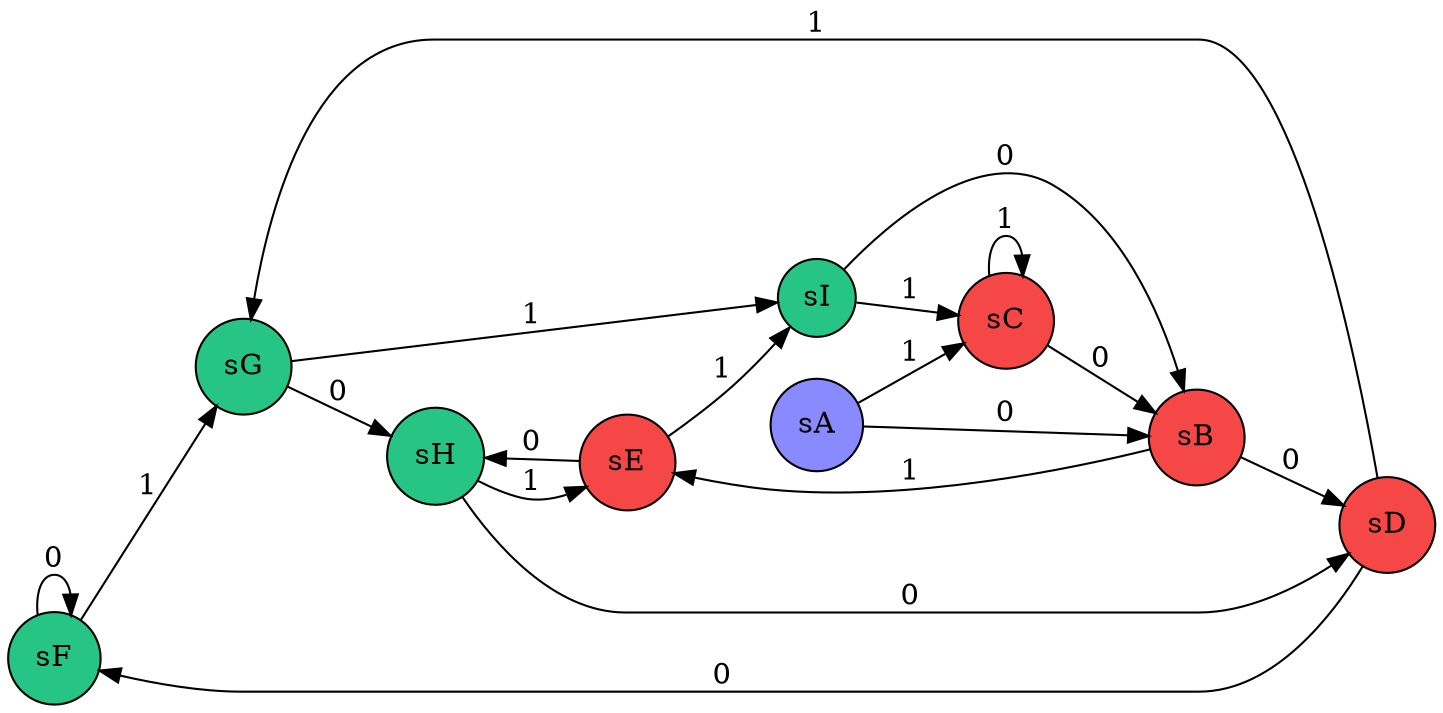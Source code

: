 digraph "DFA by Thompson's method" {
	rankdir=LR size=10
	node [fillcolor="#26C485" shape=circle style=filled]
	sF
	sG
	sH
	sI
	node [fillcolor="#8a8aff" shape=circle style=filled]
	sA
	node [fillcolor="#f64747" shape=circle style=filled]
	sA -> sB [label=0]
	sA -> sC [label=1]
	sB -> sD [label=0]
	sB -> sE [label=1]
	sC -> sB [label=0]
	sC -> sC [label=1]
	sD -> sF [label=0]
	sD -> sG [label=1]
	sE -> sH [label=0]
	sE -> sI [label=1]
	sF -> sF [label=0]
	sF -> sG [label=1]
	sG -> sH [label=0]
	sG -> sI [label=1]
	sH -> sD [label=0]
	sH -> sE [label=1]
	sI -> sB [label=0]
	sI -> sC [label=1]
}
